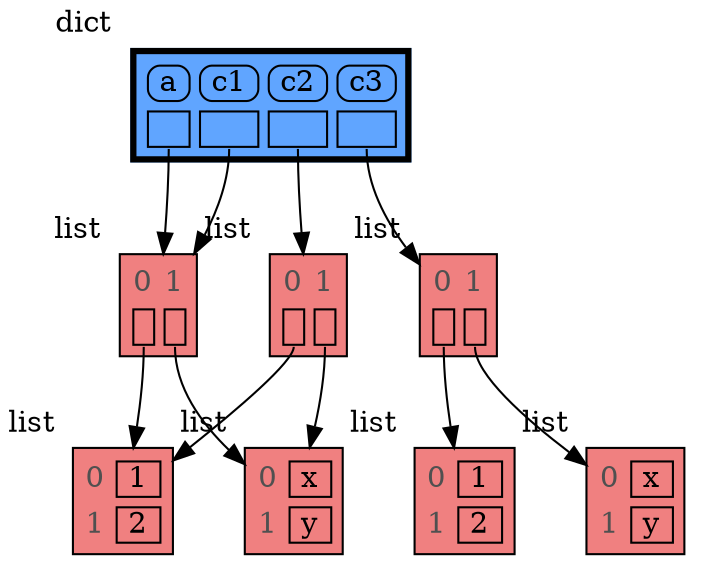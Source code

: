 digraph memory_graph {
	node [shape=plaintext]
	node128597203177024 [label=<
<TABLE BORDER="1" CELLBORDER="1" CELLSPACING="5" CELLPADDING="0" BGCOLOR="lightcoral" PORT="table">
    <TR><TD BORDER="0"><font color="#505050">0</font></TD><TD BORDER="1"> 1 </TD></TR>
    <TR><TD BORDER="0"><font color="#505050">1</font></TD><TD BORDER="1"> 2 </TD></TR>
</TABLE>
> xlabel=list]
	node128597201265792 [label=<
<TABLE BORDER="1" CELLBORDER="1" CELLSPACING="5" CELLPADDING="0" BGCOLOR="lightcoral" PORT="table">
    <TR><TD BORDER="0"><font color="#505050">0</font></TD><TD BORDER="1"> x </TD></TR>
    <TR><TD BORDER="0"><font color="#505050">1</font></TD><TD BORDER="1"> y </TD></TR>
</TABLE>
> xlabel=list]
	node128597202006592 [label=<
<TABLE BORDER="1" CELLBORDER="1" CELLSPACING="5" CELLPADDING="0" BGCOLOR="lightcoral" PORT="table">
    <TR><TD BORDER="0"><font color="#505050">0</font></TD><TD BORDER="0"><font color="#505050">1</font></TD></TR>
    <TR><TD BORDER="1" PORT="ref0"> </TD><TD BORDER="1" PORT="ref1"> </TD></TR>
</TABLE>
> xlabel=list]
	node128597202006592:ref0 -> node128597203177024:table [style=solid]
	node128597202006592:ref1 -> node128597201265792:table [style=solid]
	node128597202006720 [label=<
<TABLE BORDER="1" CELLBORDER="1" CELLSPACING="5" CELLPADDING="0" BGCOLOR="lightcoral" PORT="table">
    <TR><TD BORDER="0"><font color="#505050">0</font></TD><TD BORDER="0"><font color="#505050">1</font></TD></TR>
    <TR><TD BORDER="1" PORT="ref0"> </TD><TD BORDER="1" PORT="ref1"> </TD></TR>
</TABLE>
> xlabel=list]
	node128597202006720:ref0 -> node128597203177024:table [style=solid]
	node128597202006720:ref1 -> node128597201265792:table [style=solid]
	node128597197429568 [label=<
<TABLE BORDER="1" CELLBORDER="1" CELLSPACING="5" CELLPADDING="0" BGCOLOR="lightcoral" PORT="table">
    <TR><TD BORDER="0"><font color="#505050">0</font></TD><TD BORDER="1"> 1 </TD></TR>
    <TR><TD BORDER="0"><font color="#505050">1</font></TD><TD BORDER="1"> 2 </TD></TR>
</TABLE>
> xlabel=list]
	node128597197429632 [label=<
<TABLE BORDER="1" CELLBORDER="1" CELLSPACING="5" CELLPADDING="0" BGCOLOR="lightcoral" PORT="table">
    <TR><TD BORDER="0"><font color="#505050">0</font></TD><TD BORDER="1"> x </TD></TR>
    <TR><TD BORDER="0"><font color="#505050">1</font></TD><TD BORDER="1"> y </TD></TR>
</TABLE>
> xlabel=list]
	node128597202006656 [label=<
<TABLE BORDER="1" CELLBORDER="1" CELLSPACING="5" CELLPADDING="0" BGCOLOR="lightcoral" PORT="table">
    <TR><TD BORDER="0"><font color="#505050">0</font></TD><TD BORDER="0"><font color="#505050">1</font></TD></TR>
    <TR><TD BORDER="1" PORT="ref0"> </TD><TD BORDER="1" PORT="ref1"> </TD></TR>
</TABLE>
> xlabel=list]
	node128597202006656:ref0 -> node128597197429568:table [style=solid]
	node128597202006656:ref1 -> node128597197429632:table [style=solid]
	node128597201471424 [label=<
<TABLE BORDER="3" CELLBORDER="1" CELLSPACING="5" CELLPADDING="0" BGCOLOR="#60a5ff" PORT="table">
    <TR><TD BORDER="1" STYLE="ROUNDED"> a </TD><TD BORDER="1" STYLE="ROUNDED"> c1 </TD><TD BORDER="1" STYLE="ROUNDED"> c2 </TD><TD BORDER="1" STYLE="ROUNDED"> c3 </TD></TR>
    <TR><TD BORDER="1" PORT="ref0"> </TD><TD BORDER="1" PORT="ref1"> </TD><TD BORDER="1" PORT="ref2"> </TD><TD BORDER="1" PORT="ref3"> </TD></TR>
</TABLE>
> xlabel=dict]
	node128597201471424:ref0 -> node128597202006592:table [style=solid]
	node128597201471424:ref1 -> node128597202006592:table [style=solid]
	node128597201471424:ref2 -> node128597202006720:table [style=solid]
	node128597201471424:ref3 -> node128597202006656:table [style=solid]
subgraph { rank=same; node128597202006592 -> node128597202006720 -> node128597202006656[weight=10, style=invis]; }
subgraph { rank=same; node128597203177024 -> node128597201265792 -> node128597197429568 -> node128597197429632[weight=10, style=invis]; }
}
